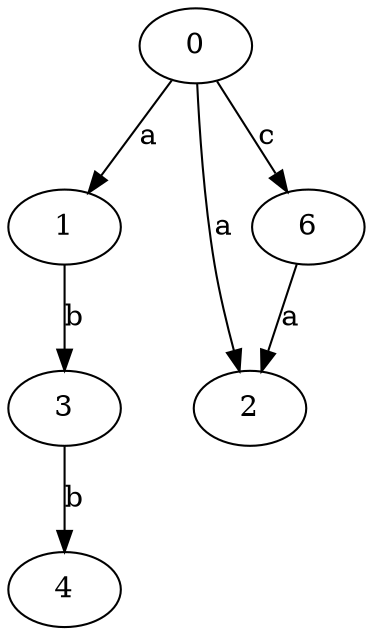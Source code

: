 strict digraph  {
1;
2;
3;
4;
6;
0;
1 -> 3  [label=b];
3 -> 4  [label=b];
6 -> 2  [label=a];
0 -> 1  [label=a];
0 -> 2  [label=a];
0 -> 6  [label=c];
}
